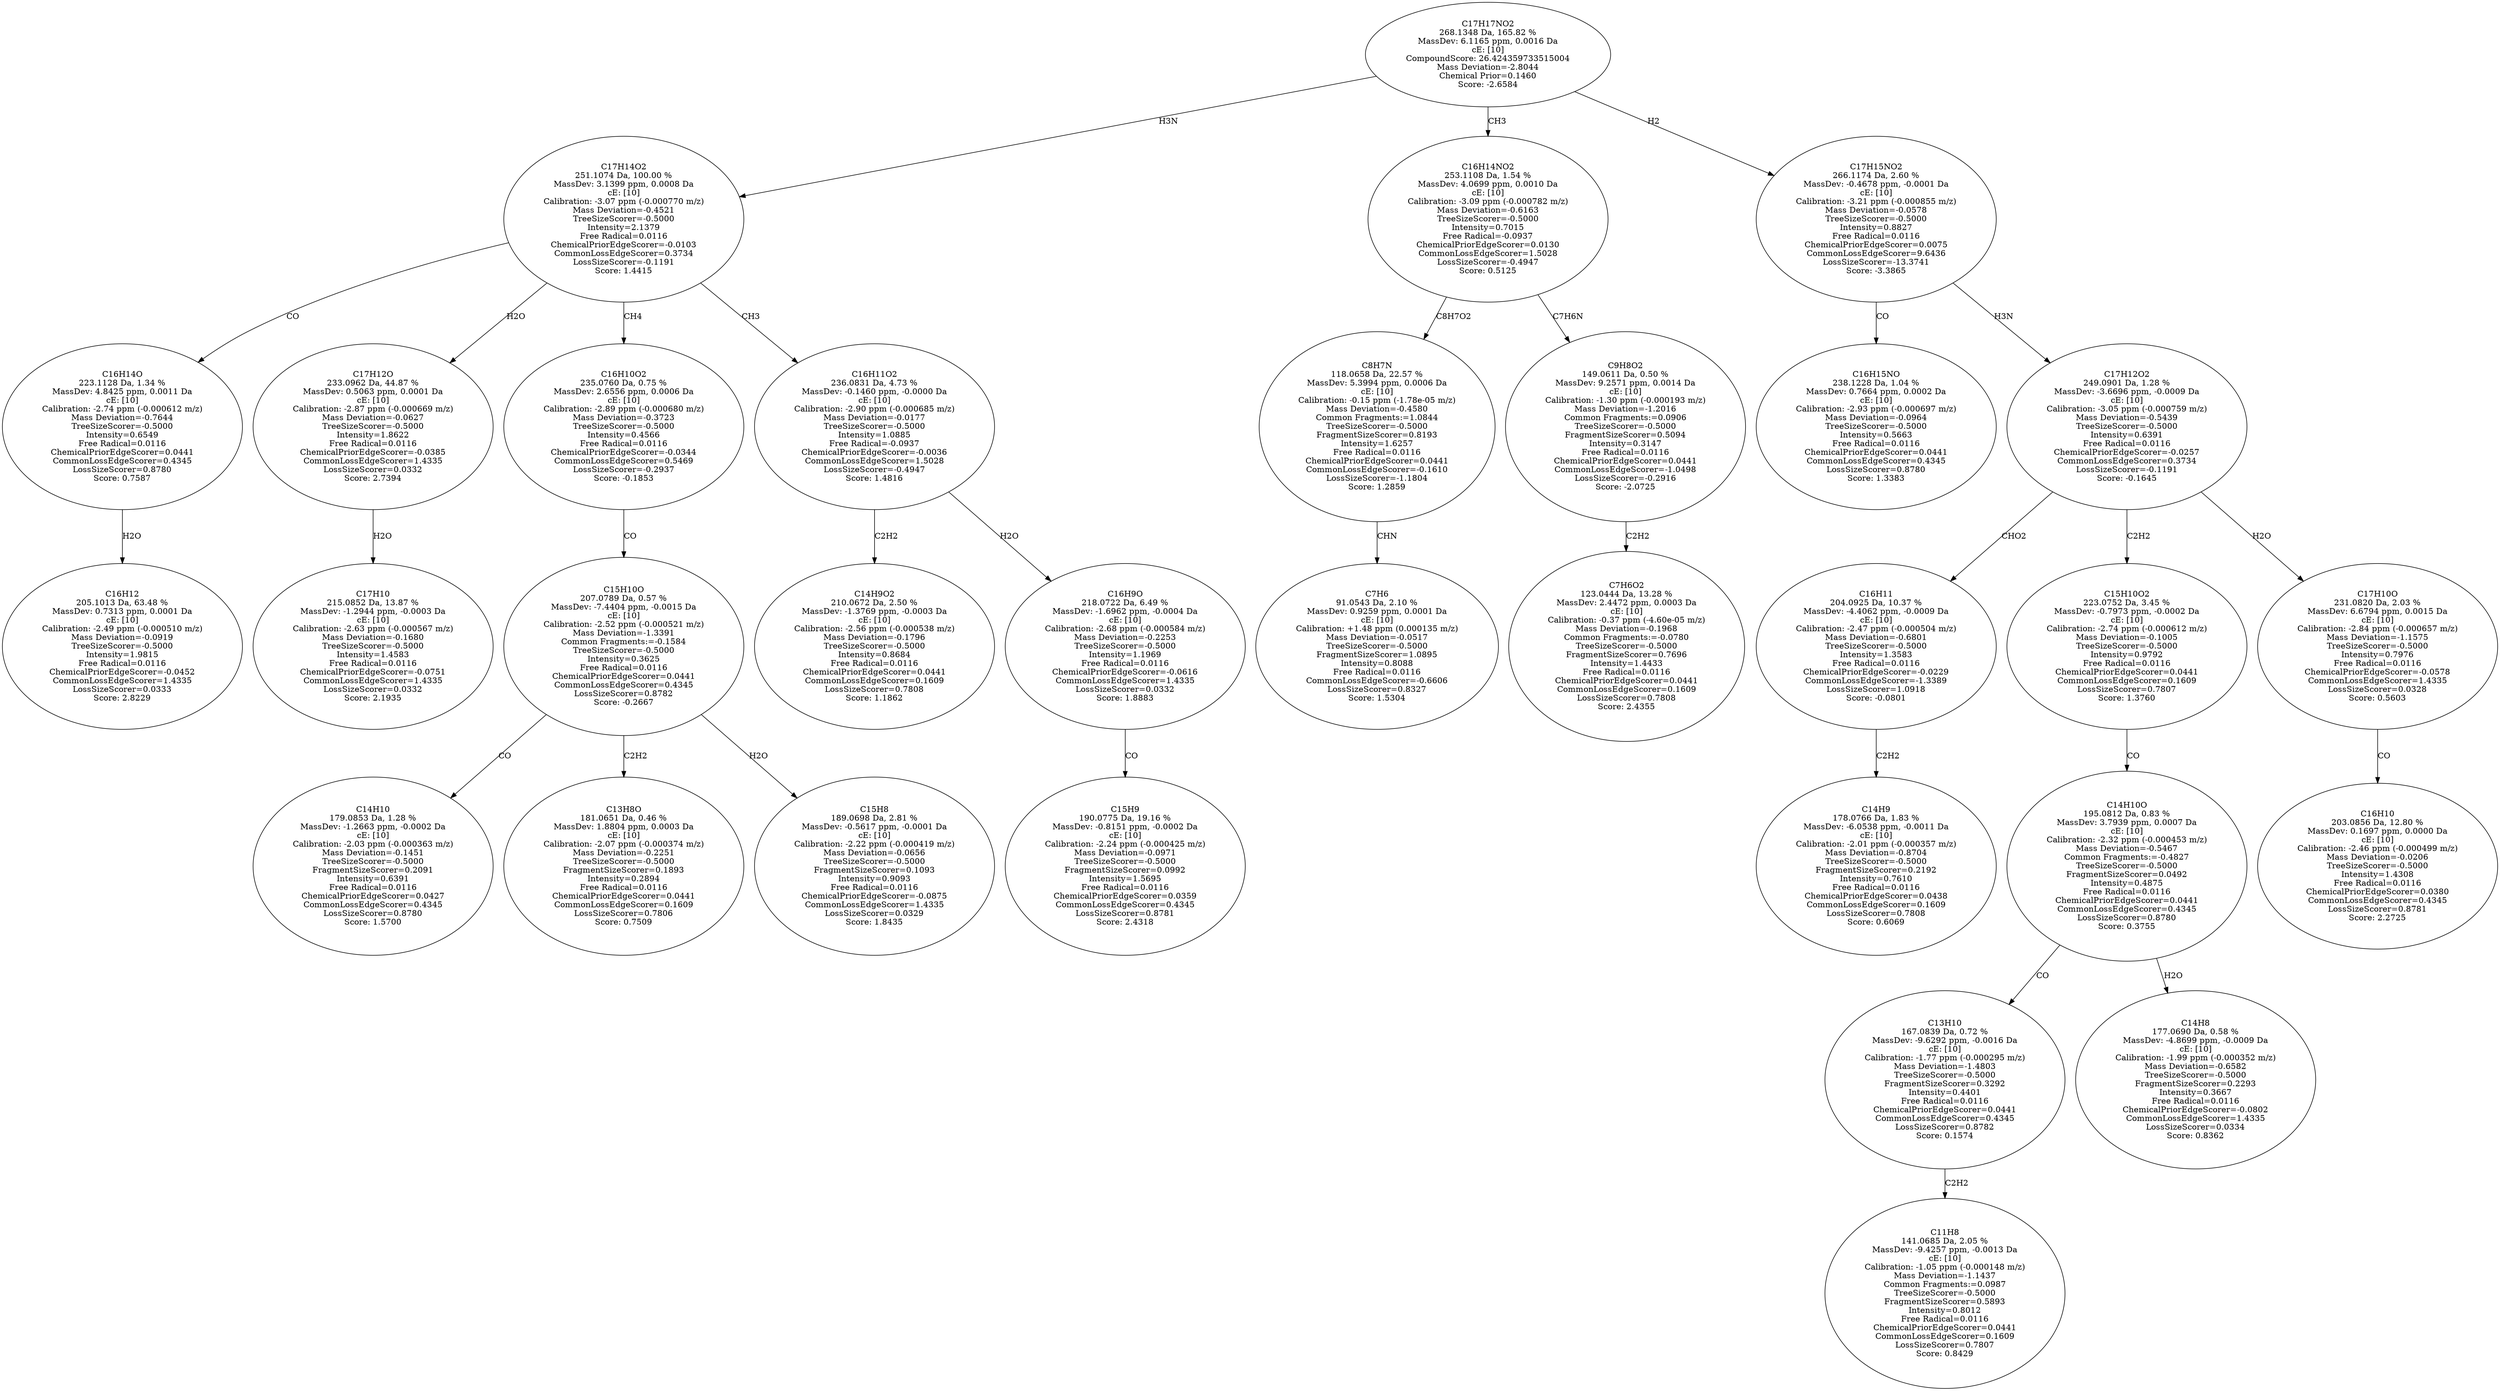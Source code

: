 strict digraph {
v1 [label="C16H12\n205.1013 Da, 63.48 %\nMassDev: 0.7313 ppm, 0.0001 Da\ncE: [10]\nCalibration: -2.49 ppm (-0.000510 m/z)\nMass Deviation=-0.0919\nTreeSizeScorer=-0.5000\nIntensity=1.9815\nFree Radical=0.0116\nChemicalPriorEdgeScorer=-0.0452\nCommonLossEdgeScorer=1.4335\nLossSizeScorer=0.0333\nScore: 2.8229"];
v2 [label="C16H14O\n223.1128 Da, 1.34 %\nMassDev: 4.8425 ppm, 0.0011 Da\ncE: [10]\nCalibration: -2.74 ppm (-0.000612 m/z)\nMass Deviation=-0.7644\nTreeSizeScorer=-0.5000\nIntensity=0.6549\nFree Radical=0.0116\nChemicalPriorEdgeScorer=0.0441\nCommonLossEdgeScorer=0.4345\nLossSizeScorer=0.8780\nScore: 0.7587"];
v3 [label="C17H10\n215.0852 Da, 13.87 %\nMassDev: -1.2944 ppm, -0.0003 Da\ncE: [10]\nCalibration: -2.63 ppm (-0.000567 m/z)\nMass Deviation=-0.1680\nTreeSizeScorer=-0.5000\nIntensity=1.4583\nFree Radical=0.0116\nChemicalPriorEdgeScorer=-0.0751\nCommonLossEdgeScorer=1.4335\nLossSizeScorer=0.0332\nScore: 2.1935"];
v4 [label="C17H12O\n233.0962 Da, 44.87 %\nMassDev: 0.5063 ppm, 0.0001 Da\ncE: [10]\nCalibration: -2.87 ppm (-0.000669 m/z)\nMass Deviation=-0.0627\nTreeSizeScorer=-0.5000\nIntensity=1.8622\nFree Radical=0.0116\nChemicalPriorEdgeScorer=-0.0385\nCommonLossEdgeScorer=1.4335\nLossSizeScorer=0.0332\nScore: 2.7394"];
v5 [label="C14H10\n179.0853 Da, 1.28 %\nMassDev: -1.2663 ppm, -0.0002 Da\ncE: [10]\nCalibration: -2.03 ppm (-0.000363 m/z)\nMass Deviation=-0.1451\nTreeSizeScorer=-0.5000\nFragmentSizeScorer=0.2091\nIntensity=0.6391\nFree Radical=0.0116\nChemicalPriorEdgeScorer=0.0427\nCommonLossEdgeScorer=0.4345\nLossSizeScorer=0.8780\nScore: 1.5700"];
v6 [label="C13H8O\n181.0651 Da, 0.46 %\nMassDev: 1.8804 ppm, 0.0003 Da\ncE: [10]\nCalibration: -2.07 ppm (-0.000374 m/z)\nMass Deviation=-0.2251\nTreeSizeScorer=-0.5000\nFragmentSizeScorer=0.1893\nIntensity=0.2894\nFree Radical=0.0116\nChemicalPriorEdgeScorer=0.0441\nCommonLossEdgeScorer=0.1609\nLossSizeScorer=0.7806\nScore: 0.7509"];
v7 [label="C15H8\n189.0698 Da, 2.81 %\nMassDev: -0.5617 ppm, -0.0001 Da\ncE: [10]\nCalibration: -2.22 ppm (-0.000419 m/z)\nMass Deviation=-0.0656\nTreeSizeScorer=-0.5000\nFragmentSizeScorer=0.1093\nIntensity=0.9093\nFree Radical=0.0116\nChemicalPriorEdgeScorer=-0.0875\nCommonLossEdgeScorer=1.4335\nLossSizeScorer=0.0329\nScore: 1.8435"];
v8 [label="C15H10O\n207.0789 Da, 0.57 %\nMassDev: -7.4404 ppm, -0.0015 Da\ncE: [10]\nCalibration: -2.52 ppm (-0.000521 m/z)\nMass Deviation=-1.3391\nCommon Fragments:=-0.1584\nTreeSizeScorer=-0.5000\nIntensity=0.3625\nFree Radical=0.0116\nChemicalPriorEdgeScorer=0.0441\nCommonLossEdgeScorer=0.4345\nLossSizeScorer=0.8782\nScore: -0.2667"];
v9 [label="C16H10O2\n235.0760 Da, 0.75 %\nMassDev: 2.6556 ppm, 0.0006 Da\ncE: [10]\nCalibration: -2.89 ppm (-0.000680 m/z)\nMass Deviation=-0.3723\nTreeSizeScorer=-0.5000\nIntensity=0.4566\nFree Radical=0.0116\nChemicalPriorEdgeScorer=-0.0344\nCommonLossEdgeScorer=0.5469\nLossSizeScorer=-0.2937\nScore: -0.1853"];
v10 [label="C14H9O2\n210.0672 Da, 2.50 %\nMassDev: -1.3769 ppm, -0.0003 Da\ncE: [10]\nCalibration: -2.56 ppm (-0.000538 m/z)\nMass Deviation=-0.1796\nTreeSizeScorer=-0.5000\nIntensity=0.8684\nFree Radical=0.0116\nChemicalPriorEdgeScorer=0.0441\nCommonLossEdgeScorer=0.1609\nLossSizeScorer=0.7808\nScore: 1.1862"];
v11 [label="C15H9\n190.0775 Da, 19.16 %\nMassDev: -0.8151 ppm, -0.0002 Da\ncE: [10]\nCalibration: -2.24 ppm (-0.000425 m/z)\nMass Deviation=-0.0971\nTreeSizeScorer=-0.5000\nFragmentSizeScorer=0.0992\nIntensity=1.5695\nFree Radical=0.0116\nChemicalPriorEdgeScorer=0.0359\nCommonLossEdgeScorer=0.4345\nLossSizeScorer=0.8781\nScore: 2.4318"];
v12 [label="C16H9O\n218.0722 Da, 6.49 %\nMassDev: -1.6962 ppm, -0.0004 Da\ncE: [10]\nCalibration: -2.68 ppm (-0.000584 m/z)\nMass Deviation=-0.2253\nTreeSizeScorer=-0.5000\nIntensity=1.1969\nFree Radical=0.0116\nChemicalPriorEdgeScorer=-0.0616\nCommonLossEdgeScorer=1.4335\nLossSizeScorer=0.0332\nScore: 1.8883"];
v13 [label="C16H11O2\n236.0831 Da, 4.73 %\nMassDev: -0.1460 ppm, -0.0000 Da\ncE: [10]\nCalibration: -2.90 ppm (-0.000685 m/z)\nMass Deviation=-0.0177\nTreeSizeScorer=-0.5000\nIntensity=1.0885\nFree Radical=-0.0937\nChemicalPriorEdgeScorer=-0.0036\nCommonLossEdgeScorer=1.5028\nLossSizeScorer=-0.4947\nScore: 1.4816"];
v14 [label="C17H14O2\n251.1074 Da, 100.00 %\nMassDev: 3.1399 ppm, 0.0008 Da\ncE: [10]\nCalibration: -3.07 ppm (-0.000770 m/z)\nMass Deviation=-0.4521\nTreeSizeScorer=-0.5000\nIntensity=2.1379\nFree Radical=0.0116\nChemicalPriorEdgeScorer=-0.0103\nCommonLossEdgeScorer=0.3734\nLossSizeScorer=-0.1191\nScore: 1.4415"];
v15 [label="C7H6\n91.0543 Da, 2.10 %\nMassDev: 0.9259 ppm, 0.0001 Da\ncE: [10]\nCalibration: +1.48 ppm (0.000135 m/z)\nMass Deviation=-0.0517\nTreeSizeScorer=-0.5000\nFragmentSizeScorer=1.0895\nIntensity=0.8088\nFree Radical=0.0116\nCommonLossEdgeScorer=-0.6606\nLossSizeScorer=0.8327\nScore: 1.5304"];
v16 [label="C8H7N\n118.0658 Da, 22.57 %\nMassDev: 5.3994 ppm, 0.0006 Da\ncE: [10]\nCalibration: -0.15 ppm (-1.78e-05 m/z)\nMass Deviation=-0.4580\nCommon Fragments:=1.0844\nTreeSizeScorer=-0.5000\nFragmentSizeScorer=0.8193\nIntensity=1.6257\nFree Radical=0.0116\nChemicalPriorEdgeScorer=0.0441\nCommonLossEdgeScorer=-0.1610\nLossSizeScorer=-1.1804\nScore: 1.2859"];
v17 [label="C7H6O2\n123.0444 Da, 13.28 %\nMassDev: 2.4472 ppm, 0.0003 Da\ncE: [10]\nCalibration: -0.37 ppm (-4.60e-05 m/z)\nMass Deviation=-0.1968\nCommon Fragments:=-0.0780\nTreeSizeScorer=-0.5000\nFragmentSizeScorer=0.7696\nIntensity=1.4433\nFree Radical=0.0116\nChemicalPriorEdgeScorer=0.0441\nCommonLossEdgeScorer=0.1609\nLossSizeScorer=0.7808\nScore: 2.4355"];
v18 [label="C9H8O2\n149.0611 Da, 0.50 %\nMassDev: 9.2571 ppm, 0.0014 Da\ncE: [10]\nCalibration: -1.30 ppm (-0.000193 m/z)\nMass Deviation=-1.2016\nCommon Fragments:=0.0906\nTreeSizeScorer=-0.5000\nFragmentSizeScorer=0.5094\nIntensity=0.3147\nFree Radical=0.0116\nChemicalPriorEdgeScorer=0.0441\nCommonLossEdgeScorer=-1.0498\nLossSizeScorer=-0.2916\nScore: -2.0725"];
v19 [label="C16H14NO2\n253.1108 Da, 1.54 %\nMassDev: 4.0699 ppm, 0.0010 Da\ncE: [10]\nCalibration: -3.09 ppm (-0.000782 m/z)\nMass Deviation=-0.6163\nTreeSizeScorer=-0.5000\nIntensity=0.7015\nFree Radical=-0.0937\nChemicalPriorEdgeScorer=0.0130\nCommonLossEdgeScorer=1.5028\nLossSizeScorer=-0.4947\nScore: 0.5125"];
v20 [label="C16H15NO\n238.1228 Da, 1.04 %\nMassDev: 0.7664 ppm, 0.0002 Da\ncE: [10]\nCalibration: -2.93 ppm (-0.000697 m/z)\nMass Deviation=-0.0964\nTreeSizeScorer=-0.5000\nIntensity=0.5663\nFree Radical=0.0116\nChemicalPriorEdgeScorer=0.0441\nCommonLossEdgeScorer=0.4345\nLossSizeScorer=0.8780\nScore: 1.3383"];
v21 [label="C14H9\n178.0766 Da, 1.83 %\nMassDev: -6.0538 ppm, -0.0011 Da\ncE: [10]\nCalibration: -2.01 ppm (-0.000357 m/z)\nMass Deviation=-0.8704\nTreeSizeScorer=-0.5000\nFragmentSizeScorer=0.2192\nIntensity=0.7610\nFree Radical=0.0116\nChemicalPriorEdgeScorer=0.0438\nCommonLossEdgeScorer=0.1609\nLossSizeScorer=0.7808\nScore: 0.6069"];
v22 [label="C16H11\n204.0925 Da, 10.37 %\nMassDev: -4.4062 ppm, -0.0009 Da\ncE: [10]\nCalibration: -2.47 ppm (-0.000504 m/z)\nMass Deviation=-0.6801\nTreeSizeScorer=-0.5000\nIntensity=1.3583\nFree Radical=0.0116\nChemicalPriorEdgeScorer=-0.0229\nCommonLossEdgeScorer=-1.3389\nLossSizeScorer=1.0918\nScore: -0.0801"];
v23 [label="C11H8\n141.0685 Da, 2.05 %\nMassDev: -9.4257 ppm, -0.0013 Da\ncE: [10]\nCalibration: -1.05 ppm (-0.000148 m/z)\nMass Deviation=-1.1437\nCommon Fragments:=0.0987\nTreeSizeScorer=-0.5000\nFragmentSizeScorer=0.5893\nIntensity=0.8012\nFree Radical=0.0116\nChemicalPriorEdgeScorer=0.0441\nCommonLossEdgeScorer=0.1609\nLossSizeScorer=0.7807\nScore: 0.8429"];
v24 [label="C13H10\n167.0839 Da, 0.72 %\nMassDev: -9.6292 ppm, -0.0016 Da\ncE: [10]\nCalibration: -1.77 ppm (-0.000295 m/z)\nMass Deviation=-1.4803\nTreeSizeScorer=-0.5000\nFragmentSizeScorer=0.3292\nIntensity=0.4401\nFree Radical=0.0116\nChemicalPriorEdgeScorer=0.0441\nCommonLossEdgeScorer=0.4345\nLossSizeScorer=0.8782\nScore: 0.1574"];
v25 [label="C14H8\n177.0690 Da, 0.58 %\nMassDev: -4.8699 ppm, -0.0009 Da\ncE: [10]\nCalibration: -1.99 ppm (-0.000352 m/z)\nMass Deviation=-0.6582\nTreeSizeScorer=-0.5000\nFragmentSizeScorer=0.2293\nIntensity=0.3667\nFree Radical=0.0116\nChemicalPriorEdgeScorer=-0.0802\nCommonLossEdgeScorer=1.4335\nLossSizeScorer=0.0334\nScore: 0.8362"];
v26 [label="C14H10O\n195.0812 Da, 0.83 %\nMassDev: 3.7939 ppm, 0.0007 Da\ncE: [10]\nCalibration: -2.32 ppm (-0.000453 m/z)\nMass Deviation=-0.5467\nCommon Fragments:=-0.4827\nTreeSizeScorer=-0.5000\nFragmentSizeScorer=0.0492\nIntensity=0.4875\nFree Radical=0.0116\nChemicalPriorEdgeScorer=0.0441\nCommonLossEdgeScorer=0.4345\nLossSizeScorer=0.8780\nScore: 0.3755"];
v27 [label="C15H10O2\n223.0752 Da, 3.45 %\nMassDev: -0.7973 ppm, -0.0002 Da\ncE: [10]\nCalibration: -2.74 ppm (-0.000612 m/z)\nMass Deviation=-0.1005\nTreeSizeScorer=-0.5000\nIntensity=0.9792\nFree Radical=0.0116\nChemicalPriorEdgeScorer=0.0441\nCommonLossEdgeScorer=0.1609\nLossSizeScorer=0.7807\nScore: 1.3760"];
v28 [label="C16H10\n203.0856 Da, 12.80 %\nMassDev: 0.1697 ppm, 0.0000 Da\ncE: [10]\nCalibration: -2.46 ppm (-0.000499 m/z)\nMass Deviation=-0.0206\nTreeSizeScorer=-0.5000\nIntensity=1.4308\nFree Radical=0.0116\nChemicalPriorEdgeScorer=0.0380\nCommonLossEdgeScorer=0.4345\nLossSizeScorer=0.8781\nScore: 2.2725"];
v29 [label="C17H10O\n231.0820 Da, 2.03 %\nMassDev: 6.6794 ppm, 0.0015 Da\ncE: [10]\nCalibration: -2.84 ppm (-0.000657 m/z)\nMass Deviation=-1.1575\nTreeSizeScorer=-0.5000\nIntensity=0.7976\nFree Radical=0.0116\nChemicalPriorEdgeScorer=-0.0578\nCommonLossEdgeScorer=1.4335\nLossSizeScorer=0.0328\nScore: 0.5603"];
v30 [label="C17H12O2\n249.0901 Da, 1.28 %\nMassDev: -3.6696 ppm, -0.0009 Da\ncE: [10]\nCalibration: -3.05 ppm (-0.000759 m/z)\nMass Deviation=-0.5439\nTreeSizeScorer=-0.5000\nIntensity=0.6391\nFree Radical=0.0116\nChemicalPriorEdgeScorer=-0.0257\nCommonLossEdgeScorer=0.3734\nLossSizeScorer=-0.1191\nScore: -0.1645"];
v31 [label="C17H15NO2\n266.1174 Da, 2.60 %\nMassDev: -0.4678 ppm, -0.0001 Da\ncE: [10]\nCalibration: -3.21 ppm (-0.000855 m/z)\nMass Deviation=-0.0578\nTreeSizeScorer=-0.5000\nIntensity=0.8827\nFree Radical=0.0116\nChemicalPriorEdgeScorer=0.0075\nCommonLossEdgeScorer=9.6436\nLossSizeScorer=-13.3741\nScore: -3.3865"];
v32 [label="C17H17NO2\n268.1348 Da, 165.82 %\nMassDev: 6.1165 ppm, 0.0016 Da\ncE: [10]\nCompoundScore: 26.424359733515004\nMass Deviation=-2.8044\nChemical Prior=0.1460\nScore: -2.6584"];
v2 -> v1 [label="H2O"];
v14 -> v2 [label="CO"];
v4 -> v3 [label="H2O"];
v14 -> v4 [label="H2O"];
v8 -> v5 [label="CO"];
v8 -> v6 [label="C2H2"];
v8 -> v7 [label="H2O"];
v9 -> v8 [label="CO"];
v14 -> v9 [label="CH4"];
v13 -> v10 [label="C2H2"];
v12 -> v11 [label="CO"];
v13 -> v12 [label="H2O"];
v14 -> v13 [label="CH3"];
v32 -> v14 [label="H3N"];
v16 -> v15 [label="CHN"];
v19 -> v16 [label="C8H7O2"];
v18 -> v17 [label="C2H2"];
v19 -> v18 [label="C7H6N"];
v32 -> v19 [label="CH3"];
v31 -> v20 [label="CO"];
v22 -> v21 [label="C2H2"];
v30 -> v22 [label="CHO2"];
v24 -> v23 [label="C2H2"];
v26 -> v24 [label="CO"];
v26 -> v25 [label="H2O"];
v27 -> v26 [label="CO"];
v30 -> v27 [label="C2H2"];
v29 -> v28 [label="CO"];
v30 -> v29 [label="H2O"];
v31 -> v30 [label="H3N"];
v32 -> v31 [label="H2"];
}